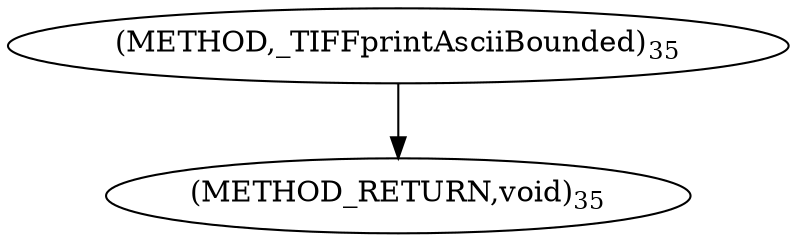 digraph "_TIFFprintAsciiBounded" {  
"3086" [label = <(METHOD,_TIFFprintAsciiBounded)<SUB>35</SUB>> ]
"3090" [label = <(METHOD_RETURN,void)<SUB>35</SUB>> ]
  "3086" -> "3090" 
}

